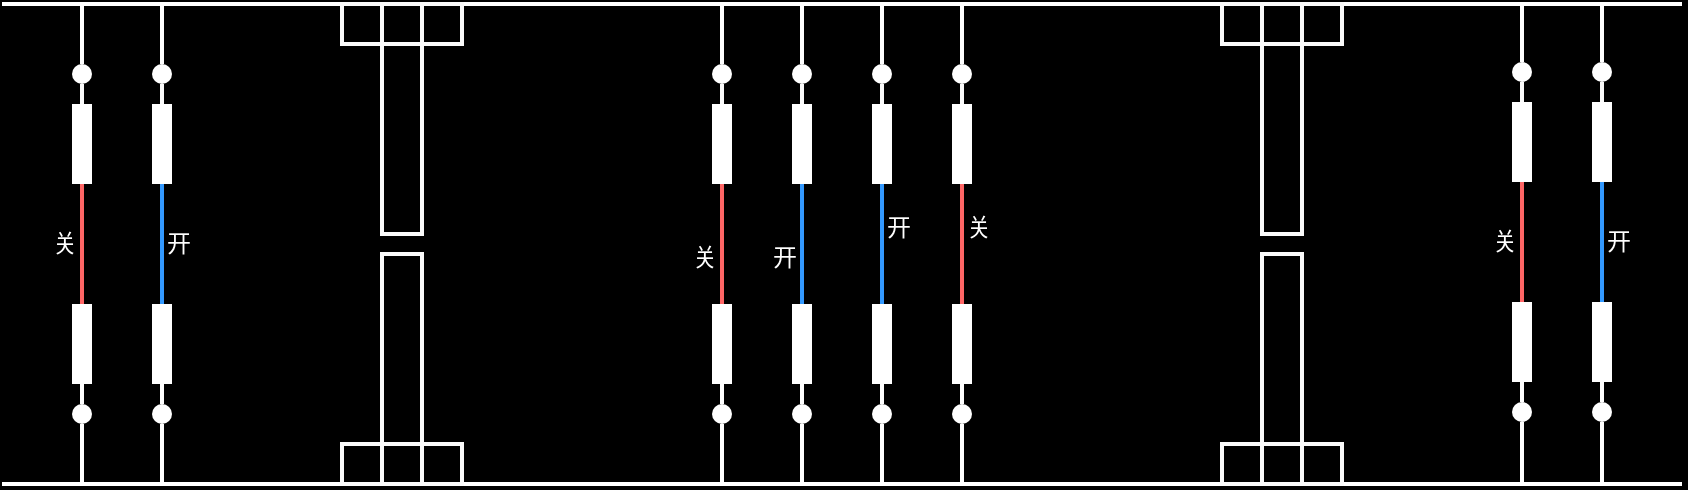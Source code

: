 <mxfile version="24.7.7">
  <diagram name="第 1 页" id="DuzaSTdarFtphROKjx_z">
    <mxGraphModel dx="2048" dy="676" grid="1" gridSize="10" guides="1" tooltips="1" connect="1" arrows="1" fold="1" page="1" pageScale="1" pageWidth="827" pageHeight="1169" background="#000000" math="0" shadow="0">
      <root>
        <mxCell id="0" />
        <mxCell id="1" parent="0" />
        <mxCell id="W-oPfaWnW9vSjHDt-6D7-1" value="" style="endArrow=none;html=1;rounded=0;strokeColor=#FFFFFF;strokeWidth=2;" edge="1" parent="1">
          <mxGeometry width="50" height="50" relative="1" as="geometry">
            <mxPoint y="200" as="sourcePoint" />
            <mxPoint x="840" y="200" as="targetPoint" />
          </mxGeometry>
        </mxCell>
        <mxCell id="W-oPfaWnW9vSjHDt-6D7-2" value="" style="endArrow=none;html=1;rounded=0;strokeColor=#FFFFFF;strokeWidth=2;" edge="1" parent="1">
          <mxGeometry width="50" height="50" relative="1" as="geometry">
            <mxPoint y="440" as="sourcePoint" />
            <mxPoint x="840" y="440" as="targetPoint" />
          </mxGeometry>
        </mxCell>
        <mxCell id="W-oPfaWnW9vSjHDt-6D7-33" value="" style="group" vertex="1" connectable="0" parent="1">
          <mxGeometry x="755" y="199" width="10" height="240" as="geometry" />
        </mxCell>
        <mxCell id="W-oPfaWnW9vSjHDt-6D7-3" value="" style="endArrow=none;html=1;rounded=0;strokeColor=#FFFFFF;strokeWidth=2;" edge="1" parent="W-oPfaWnW9vSjHDt-6D7-33" source="W-oPfaWnW9vSjHDt-6D7-20">
          <mxGeometry width="50" height="50" relative="1" as="geometry">
            <mxPoint x="5" y="210" as="sourcePoint" />
            <mxPoint x="5" as="targetPoint" />
          </mxGeometry>
        </mxCell>
        <mxCell id="W-oPfaWnW9vSjHDt-6D7-25" value="" style="endArrow=none;html=1;rounded=0;strokeColor=#FAFAFA;strokeWidth=2;" edge="1" parent="W-oPfaWnW9vSjHDt-6D7-33" source="W-oPfaWnW9vSjHDt-6D7-26" target="W-oPfaWnW9vSjHDt-6D7-20">
          <mxGeometry width="50" height="50" relative="1" as="geometry">
            <mxPoint x="5" y="210" as="sourcePoint" />
            <mxPoint x="5" as="targetPoint" />
          </mxGeometry>
        </mxCell>
        <mxCell id="W-oPfaWnW9vSjHDt-6D7-20" value="" style="ellipse;whiteSpace=wrap;html=1;aspect=fixed;strokeColor=none;" vertex="1" parent="W-oPfaWnW9vSjHDt-6D7-33">
          <mxGeometry y="30" width="10" height="10" as="geometry" />
        </mxCell>
        <mxCell id="W-oPfaWnW9vSjHDt-6D7-27" value="" style="endArrow=none;html=1;rounded=0;strokeColor=#FF6666;strokeWidth=2;" edge="1" parent="W-oPfaWnW9vSjHDt-6D7-33" source="W-oPfaWnW9vSjHDt-6D7-28" target="W-oPfaWnW9vSjHDt-6D7-26">
          <mxGeometry width="50" height="50" relative="1" as="geometry">
            <mxPoint x="5" y="210" as="sourcePoint" />
            <mxPoint x="5" y="30" as="targetPoint" />
          </mxGeometry>
        </mxCell>
        <mxCell id="W-oPfaWnW9vSjHDt-6D7-26" value="" style="rounded=0;whiteSpace=wrap;html=1;strokeColor=none;" vertex="1" parent="W-oPfaWnW9vSjHDt-6D7-33">
          <mxGeometry y="50" width="10" height="40" as="geometry" />
        </mxCell>
        <mxCell id="W-oPfaWnW9vSjHDt-6D7-30" value="" style="endArrow=none;html=1;rounded=0;strokeColor=#FFFFFF;strokeWidth=2;" edge="1" parent="W-oPfaWnW9vSjHDt-6D7-33" source="W-oPfaWnW9vSjHDt-6D7-31" target="W-oPfaWnW9vSjHDt-6D7-28">
          <mxGeometry width="50" height="50" relative="1" as="geometry">
            <mxPoint x="5" y="210" as="sourcePoint" />
            <mxPoint x="5" y="80" as="targetPoint" />
          </mxGeometry>
        </mxCell>
        <mxCell id="W-oPfaWnW9vSjHDt-6D7-28" value="" style="rounded=0;whiteSpace=wrap;html=1;strokeColor=none;" vertex="1" parent="W-oPfaWnW9vSjHDt-6D7-33">
          <mxGeometry y="150" width="10" height="40" as="geometry" />
        </mxCell>
        <mxCell id="W-oPfaWnW9vSjHDt-6D7-32" value="" style="endArrow=none;html=1;rounded=0;strokeColor=#FFFFFF;strokeWidth=2;" edge="1" parent="W-oPfaWnW9vSjHDt-6D7-33" target="W-oPfaWnW9vSjHDt-6D7-31">
          <mxGeometry width="50" height="50" relative="1" as="geometry">
            <mxPoint x="5" y="240" as="sourcePoint" />
            <mxPoint x="5" y="160" as="targetPoint" />
          </mxGeometry>
        </mxCell>
        <mxCell id="W-oPfaWnW9vSjHDt-6D7-31" value="" style="ellipse;whiteSpace=wrap;html=1;aspect=fixed;strokeColor=none;" vertex="1" parent="W-oPfaWnW9vSjHDt-6D7-33">
          <mxGeometry y="200" width="10" height="10" as="geometry" />
        </mxCell>
        <mxCell id="W-oPfaWnW9vSjHDt-6D7-58" value="" style="group" vertex="1" connectable="0" parent="1">
          <mxGeometry x="795" y="199" width="10" height="240" as="geometry" />
        </mxCell>
        <mxCell id="W-oPfaWnW9vSjHDt-6D7-59" value="" style="endArrow=none;html=1;rounded=0;strokeColor=#FFFFFF;strokeWidth=2;" edge="1" parent="W-oPfaWnW9vSjHDt-6D7-58" source="W-oPfaWnW9vSjHDt-6D7-61">
          <mxGeometry width="50" height="50" relative="1" as="geometry">
            <mxPoint x="5" y="210" as="sourcePoint" />
            <mxPoint x="5" as="targetPoint" />
          </mxGeometry>
        </mxCell>
        <mxCell id="W-oPfaWnW9vSjHDt-6D7-60" value="" style="endArrow=none;html=1;rounded=0;strokeColor=#FAFAFA;strokeWidth=2;" edge="1" parent="W-oPfaWnW9vSjHDt-6D7-58" source="W-oPfaWnW9vSjHDt-6D7-63" target="W-oPfaWnW9vSjHDt-6D7-61">
          <mxGeometry width="50" height="50" relative="1" as="geometry">
            <mxPoint x="5" y="210" as="sourcePoint" />
            <mxPoint x="5" as="targetPoint" />
          </mxGeometry>
        </mxCell>
        <mxCell id="W-oPfaWnW9vSjHDt-6D7-61" value="" style="ellipse;whiteSpace=wrap;html=1;aspect=fixed;strokeColor=none;" vertex="1" parent="W-oPfaWnW9vSjHDt-6D7-58">
          <mxGeometry y="30" width="10" height="10" as="geometry" />
        </mxCell>
        <mxCell id="W-oPfaWnW9vSjHDt-6D7-62" value="" style="endArrow=none;html=1;rounded=0;strokeColor=#3399FF;strokeWidth=2;" edge="1" parent="W-oPfaWnW9vSjHDt-6D7-58" source="W-oPfaWnW9vSjHDt-6D7-65" target="W-oPfaWnW9vSjHDt-6D7-63">
          <mxGeometry width="50" height="50" relative="1" as="geometry">
            <mxPoint x="5" y="210" as="sourcePoint" />
            <mxPoint x="5" y="30" as="targetPoint" />
          </mxGeometry>
        </mxCell>
        <mxCell id="W-oPfaWnW9vSjHDt-6D7-63" value="" style="rounded=0;whiteSpace=wrap;html=1;strokeColor=none;" vertex="1" parent="W-oPfaWnW9vSjHDt-6D7-58">
          <mxGeometry y="50" width="10" height="40" as="geometry" />
        </mxCell>
        <mxCell id="W-oPfaWnW9vSjHDt-6D7-64" value="" style="endArrow=none;html=1;rounded=0;strokeColor=#FFFFFF;strokeWidth=2;" edge="1" parent="W-oPfaWnW9vSjHDt-6D7-58" source="W-oPfaWnW9vSjHDt-6D7-67" target="W-oPfaWnW9vSjHDt-6D7-65">
          <mxGeometry width="50" height="50" relative="1" as="geometry">
            <mxPoint x="5" y="210" as="sourcePoint" />
            <mxPoint x="5" y="80" as="targetPoint" />
          </mxGeometry>
        </mxCell>
        <mxCell id="W-oPfaWnW9vSjHDt-6D7-65" value="" style="rounded=0;whiteSpace=wrap;html=1;strokeColor=none;" vertex="1" parent="W-oPfaWnW9vSjHDt-6D7-58">
          <mxGeometry y="150" width="10" height="40" as="geometry" />
        </mxCell>
        <mxCell id="W-oPfaWnW9vSjHDt-6D7-66" value="" style="endArrow=none;html=1;rounded=0;strokeColor=#FFFFFF;strokeWidth=2;" edge="1" parent="W-oPfaWnW9vSjHDt-6D7-58" target="W-oPfaWnW9vSjHDt-6D7-67">
          <mxGeometry width="50" height="50" relative="1" as="geometry">
            <mxPoint x="5" y="240" as="sourcePoint" />
            <mxPoint x="5" y="160" as="targetPoint" />
          </mxGeometry>
        </mxCell>
        <mxCell id="W-oPfaWnW9vSjHDt-6D7-67" value="" style="ellipse;whiteSpace=wrap;html=1;aspect=fixed;strokeColor=none;" vertex="1" parent="W-oPfaWnW9vSjHDt-6D7-58">
          <mxGeometry y="200" width="10" height="10" as="geometry" />
        </mxCell>
        <mxCell id="W-oPfaWnW9vSjHDt-6D7-83" value="" style="group" vertex="1" connectable="0" parent="1">
          <mxGeometry x="35" y="200" width="10" height="240" as="geometry" />
        </mxCell>
        <mxCell id="W-oPfaWnW9vSjHDt-6D7-84" value="" style="endArrow=none;html=1;rounded=0;strokeColor=#FFFFFF;strokeWidth=2;" edge="1" parent="W-oPfaWnW9vSjHDt-6D7-83" source="W-oPfaWnW9vSjHDt-6D7-86">
          <mxGeometry width="50" height="50" relative="1" as="geometry">
            <mxPoint x="5" y="210" as="sourcePoint" />
            <mxPoint x="5" as="targetPoint" />
          </mxGeometry>
        </mxCell>
        <mxCell id="W-oPfaWnW9vSjHDt-6D7-85" value="" style="endArrow=none;html=1;rounded=0;strokeColor=#FAFAFA;strokeWidth=2;" edge="1" parent="W-oPfaWnW9vSjHDt-6D7-83" source="W-oPfaWnW9vSjHDt-6D7-88" target="W-oPfaWnW9vSjHDt-6D7-86">
          <mxGeometry width="50" height="50" relative="1" as="geometry">
            <mxPoint x="5" y="210" as="sourcePoint" />
            <mxPoint x="5" as="targetPoint" />
          </mxGeometry>
        </mxCell>
        <mxCell id="W-oPfaWnW9vSjHDt-6D7-86" value="" style="ellipse;whiteSpace=wrap;html=1;aspect=fixed;strokeColor=none;" vertex="1" parent="W-oPfaWnW9vSjHDt-6D7-83">
          <mxGeometry y="30" width="10" height="10" as="geometry" />
        </mxCell>
        <mxCell id="W-oPfaWnW9vSjHDt-6D7-87" value="" style="endArrow=none;html=1;rounded=0;strokeColor=#FF6666;strokeWidth=2;" edge="1" parent="W-oPfaWnW9vSjHDt-6D7-83" source="W-oPfaWnW9vSjHDt-6D7-90" target="W-oPfaWnW9vSjHDt-6D7-88">
          <mxGeometry width="50" height="50" relative="1" as="geometry">
            <mxPoint x="5" y="210" as="sourcePoint" />
            <mxPoint x="5" y="30" as="targetPoint" />
          </mxGeometry>
        </mxCell>
        <mxCell id="W-oPfaWnW9vSjHDt-6D7-88" value="" style="rounded=0;whiteSpace=wrap;html=1;strokeColor=none;" vertex="1" parent="W-oPfaWnW9vSjHDt-6D7-83">
          <mxGeometry y="50" width="10" height="40" as="geometry" />
        </mxCell>
        <mxCell id="W-oPfaWnW9vSjHDt-6D7-89" value="" style="endArrow=none;html=1;rounded=0;strokeColor=#FFFFFF;strokeWidth=2;" edge="1" parent="W-oPfaWnW9vSjHDt-6D7-83" source="W-oPfaWnW9vSjHDt-6D7-92" target="W-oPfaWnW9vSjHDt-6D7-90">
          <mxGeometry width="50" height="50" relative="1" as="geometry">
            <mxPoint x="5" y="210" as="sourcePoint" />
            <mxPoint x="5" y="80" as="targetPoint" />
          </mxGeometry>
        </mxCell>
        <mxCell id="W-oPfaWnW9vSjHDt-6D7-90" value="" style="rounded=0;whiteSpace=wrap;html=1;strokeColor=none;" vertex="1" parent="W-oPfaWnW9vSjHDt-6D7-83">
          <mxGeometry y="150" width="10" height="40" as="geometry" />
        </mxCell>
        <mxCell id="W-oPfaWnW9vSjHDt-6D7-91" value="" style="endArrow=none;html=1;rounded=0;strokeColor=#FFFFFF;strokeWidth=2;" edge="1" parent="W-oPfaWnW9vSjHDt-6D7-83" target="W-oPfaWnW9vSjHDt-6D7-92">
          <mxGeometry width="50" height="50" relative="1" as="geometry">
            <mxPoint x="5" y="240" as="sourcePoint" />
            <mxPoint x="5" y="160" as="targetPoint" />
          </mxGeometry>
        </mxCell>
        <mxCell id="W-oPfaWnW9vSjHDt-6D7-92" value="" style="ellipse;whiteSpace=wrap;html=1;aspect=fixed;strokeColor=none;" vertex="1" parent="W-oPfaWnW9vSjHDt-6D7-83">
          <mxGeometry y="200" width="10" height="10" as="geometry" />
        </mxCell>
        <mxCell id="W-oPfaWnW9vSjHDt-6D7-93" value="&lt;font color=&quot;#ffffff&quot;&gt;关&lt;/font&gt;" style="text;html=1;align=center;verticalAlign=middle;whiteSpace=wrap;rounded=0;" vertex="1" parent="W-oPfaWnW9vSjHDt-6D7-83">
          <mxGeometry x="-21" y="110" width="35" height="20" as="geometry" />
        </mxCell>
        <mxCell id="W-oPfaWnW9vSjHDt-6D7-94" value="" style="group" vertex="1" connectable="0" parent="1">
          <mxGeometry x="75" y="200" width="10" height="240" as="geometry" />
        </mxCell>
        <mxCell id="W-oPfaWnW9vSjHDt-6D7-95" value="" style="endArrow=none;html=1;rounded=0;strokeColor=#FFFFFF;strokeWidth=2;" edge="1" parent="W-oPfaWnW9vSjHDt-6D7-94" source="W-oPfaWnW9vSjHDt-6D7-97">
          <mxGeometry width="50" height="50" relative="1" as="geometry">
            <mxPoint x="5" y="210" as="sourcePoint" />
            <mxPoint x="5" as="targetPoint" />
          </mxGeometry>
        </mxCell>
        <mxCell id="W-oPfaWnW9vSjHDt-6D7-96" value="" style="endArrow=none;html=1;rounded=0;strokeColor=#FAFAFA;strokeWidth=2;" edge="1" parent="W-oPfaWnW9vSjHDt-6D7-94" source="W-oPfaWnW9vSjHDt-6D7-99" target="W-oPfaWnW9vSjHDt-6D7-97">
          <mxGeometry width="50" height="50" relative="1" as="geometry">
            <mxPoint x="5" y="210" as="sourcePoint" />
            <mxPoint x="5" as="targetPoint" />
          </mxGeometry>
        </mxCell>
        <mxCell id="W-oPfaWnW9vSjHDt-6D7-97" value="" style="ellipse;whiteSpace=wrap;html=1;aspect=fixed;strokeColor=none;" vertex="1" parent="W-oPfaWnW9vSjHDt-6D7-94">
          <mxGeometry y="30" width="10" height="10" as="geometry" />
        </mxCell>
        <mxCell id="W-oPfaWnW9vSjHDt-6D7-98" value="" style="endArrow=none;html=1;rounded=0;strokeColor=#3399FF;strokeWidth=2;" edge="1" parent="W-oPfaWnW9vSjHDt-6D7-94" source="W-oPfaWnW9vSjHDt-6D7-101" target="W-oPfaWnW9vSjHDt-6D7-99">
          <mxGeometry width="50" height="50" relative="1" as="geometry">
            <mxPoint x="5" y="210" as="sourcePoint" />
            <mxPoint x="5" y="30" as="targetPoint" />
          </mxGeometry>
        </mxCell>
        <mxCell id="W-oPfaWnW9vSjHDt-6D7-99" value="" style="rounded=0;whiteSpace=wrap;html=1;strokeColor=none;" vertex="1" parent="W-oPfaWnW9vSjHDt-6D7-94">
          <mxGeometry y="50" width="10" height="40" as="geometry" />
        </mxCell>
        <mxCell id="W-oPfaWnW9vSjHDt-6D7-100" value="" style="endArrow=none;html=1;rounded=0;strokeColor=#FFFFFF;strokeWidth=2;" edge="1" parent="W-oPfaWnW9vSjHDt-6D7-94" source="W-oPfaWnW9vSjHDt-6D7-103" target="W-oPfaWnW9vSjHDt-6D7-101">
          <mxGeometry width="50" height="50" relative="1" as="geometry">
            <mxPoint x="5" y="210" as="sourcePoint" />
            <mxPoint x="5" y="80" as="targetPoint" />
          </mxGeometry>
        </mxCell>
        <mxCell id="W-oPfaWnW9vSjHDt-6D7-101" value="" style="rounded=0;whiteSpace=wrap;html=1;strokeColor=none;" vertex="1" parent="W-oPfaWnW9vSjHDt-6D7-94">
          <mxGeometry y="150" width="10" height="40" as="geometry" />
        </mxCell>
        <mxCell id="W-oPfaWnW9vSjHDt-6D7-102" value="" style="endArrow=none;html=1;rounded=0;strokeColor=#FFFFFF;strokeWidth=2;" edge="1" parent="W-oPfaWnW9vSjHDt-6D7-94" target="W-oPfaWnW9vSjHDt-6D7-103">
          <mxGeometry width="50" height="50" relative="1" as="geometry">
            <mxPoint x="5" y="240" as="sourcePoint" />
            <mxPoint x="5" y="160" as="targetPoint" />
          </mxGeometry>
        </mxCell>
        <mxCell id="W-oPfaWnW9vSjHDt-6D7-103" value="" style="ellipse;whiteSpace=wrap;html=1;aspect=fixed;strokeColor=none;" vertex="1" parent="W-oPfaWnW9vSjHDt-6D7-94">
          <mxGeometry y="200" width="10" height="10" as="geometry" />
        </mxCell>
        <mxCell id="W-oPfaWnW9vSjHDt-6D7-112" value="" style="group" vertex="1" connectable="0" parent="1">
          <mxGeometry x="610" y="200" width="60" height="240" as="geometry" />
        </mxCell>
        <mxCell id="W-oPfaWnW9vSjHDt-6D7-107" value="" style="rounded=0;whiteSpace=wrap;html=1;fillColor=none;strokeColor=#FAFAFA;strokeWidth=2;" vertex="1" parent="W-oPfaWnW9vSjHDt-6D7-112">
          <mxGeometry width="60" height="20" as="geometry" />
        </mxCell>
        <mxCell id="W-oPfaWnW9vSjHDt-6D7-108" value="" style="rounded=0;whiteSpace=wrap;html=1;fillColor=none;strokeColor=#FAFAFA;strokeWidth=2;" vertex="1" parent="W-oPfaWnW9vSjHDt-6D7-112">
          <mxGeometry x="20" width="20" height="115" as="geometry" />
        </mxCell>
        <mxCell id="W-oPfaWnW9vSjHDt-6D7-109" value="" style="rounded=0;whiteSpace=wrap;html=1;fillColor=none;strokeColor=#FAFAFA;strokeWidth=2;" vertex="1" parent="W-oPfaWnW9vSjHDt-6D7-112">
          <mxGeometry y="220" width="60" height="20" as="geometry" />
        </mxCell>
        <mxCell id="W-oPfaWnW9vSjHDt-6D7-110" value="" style="rounded=0;whiteSpace=wrap;html=1;fillColor=none;strokeColor=#FAFAFA;strokeWidth=2;" vertex="1" parent="W-oPfaWnW9vSjHDt-6D7-112">
          <mxGeometry x="20" y="125" width="20" height="115" as="geometry" />
        </mxCell>
        <mxCell id="W-oPfaWnW9vSjHDt-6D7-113" value="" style="group" vertex="1" connectable="0" parent="1">
          <mxGeometry x="170" y="200" width="60" height="240" as="geometry" />
        </mxCell>
        <mxCell id="W-oPfaWnW9vSjHDt-6D7-114" value="" style="rounded=0;whiteSpace=wrap;html=1;fillColor=none;strokeColor=#FAFAFA;strokeWidth=2;" vertex="1" parent="W-oPfaWnW9vSjHDt-6D7-113">
          <mxGeometry width="60" height="20" as="geometry" />
        </mxCell>
        <mxCell id="W-oPfaWnW9vSjHDt-6D7-115" value="" style="rounded=0;whiteSpace=wrap;html=1;fillColor=none;strokeColor=#FAFAFA;strokeWidth=2;" vertex="1" parent="W-oPfaWnW9vSjHDt-6D7-113">
          <mxGeometry x="20" width="20" height="115" as="geometry" />
        </mxCell>
        <mxCell id="W-oPfaWnW9vSjHDt-6D7-116" value="" style="rounded=0;whiteSpace=wrap;html=1;fillColor=none;strokeColor=#FAFAFA;strokeWidth=2;" vertex="1" parent="W-oPfaWnW9vSjHDt-6D7-113">
          <mxGeometry y="220" width="60" height="20" as="geometry" />
        </mxCell>
        <mxCell id="W-oPfaWnW9vSjHDt-6D7-117" value="" style="rounded=0;whiteSpace=wrap;html=1;fillColor=none;strokeColor=#FAFAFA;strokeWidth=2;" vertex="1" parent="W-oPfaWnW9vSjHDt-6D7-113">
          <mxGeometry x="20" y="125" width="20" height="115" as="geometry" />
        </mxCell>
        <mxCell id="W-oPfaWnW9vSjHDt-6D7-120" value="" style="group" vertex="1" connectable="0" parent="1">
          <mxGeometry x="435" y="200" width="10" height="240" as="geometry" />
        </mxCell>
        <mxCell id="W-oPfaWnW9vSjHDt-6D7-121" value="" style="endArrow=none;html=1;rounded=0;strokeColor=#FFFFFF;strokeWidth=2;" edge="1" parent="W-oPfaWnW9vSjHDt-6D7-120" source="W-oPfaWnW9vSjHDt-6D7-123">
          <mxGeometry width="50" height="50" relative="1" as="geometry">
            <mxPoint x="5" y="210" as="sourcePoint" />
            <mxPoint x="5" as="targetPoint" />
          </mxGeometry>
        </mxCell>
        <mxCell id="W-oPfaWnW9vSjHDt-6D7-122" value="" style="endArrow=none;html=1;rounded=0;strokeColor=#FAFAFA;strokeWidth=2;" edge="1" parent="W-oPfaWnW9vSjHDt-6D7-120" source="W-oPfaWnW9vSjHDt-6D7-125" target="W-oPfaWnW9vSjHDt-6D7-123">
          <mxGeometry width="50" height="50" relative="1" as="geometry">
            <mxPoint x="5" y="210" as="sourcePoint" />
            <mxPoint x="5" as="targetPoint" />
          </mxGeometry>
        </mxCell>
        <mxCell id="W-oPfaWnW9vSjHDt-6D7-123" value="" style="ellipse;whiteSpace=wrap;html=1;aspect=fixed;strokeColor=none;" vertex="1" parent="W-oPfaWnW9vSjHDt-6D7-120">
          <mxGeometry y="30" width="10" height="10" as="geometry" />
        </mxCell>
        <mxCell id="W-oPfaWnW9vSjHDt-6D7-124" value="" style="endArrow=none;html=1;rounded=0;strokeColor=#3399FF;strokeWidth=2;" edge="1" parent="W-oPfaWnW9vSjHDt-6D7-120" source="W-oPfaWnW9vSjHDt-6D7-127" target="W-oPfaWnW9vSjHDt-6D7-125">
          <mxGeometry width="50" height="50" relative="1" as="geometry">
            <mxPoint x="5" y="210" as="sourcePoint" />
            <mxPoint x="5" y="30" as="targetPoint" />
          </mxGeometry>
        </mxCell>
        <mxCell id="W-oPfaWnW9vSjHDt-6D7-125" value="" style="rounded=0;whiteSpace=wrap;html=1;strokeColor=none;" vertex="1" parent="W-oPfaWnW9vSjHDt-6D7-120">
          <mxGeometry y="50" width="10" height="40" as="geometry" />
        </mxCell>
        <mxCell id="W-oPfaWnW9vSjHDt-6D7-126" value="" style="endArrow=none;html=1;rounded=0;strokeColor=#FFFFFF;strokeWidth=2;" edge="1" parent="W-oPfaWnW9vSjHDt-6D7-120" source="W-oPfaWnW9vSjHDt-6D7-129" target="W-oPfaWnW9vSjHDt-6D7-127">
          <mxGeometry width="50" height="50" relative="1" as="geometry">
            <mxPoint x="5" y="210" as="sourcePoint" />
            <mxPoint x="5" y="80" as="targetPoint" />
          </mxGeometry>
        </mxCell>
        <mxCell id="W-oPfaWnW9vSjHDt-6D7-127" value="" style="rounded=0;whiteSpace=wrap;html=1;strokeColor=none;" vertex="1" parent="W-oPfaWnW9vSjHDt-6D7-120">
          <mxGeometry y="150" width="10" height="40" as="geometry" />
        </mxCell>
        <mxCell id="W-oPfaWnW9vSjHDt-6D7-128" value="" style="endArrow=none;html=1;rounded=0;strokeColor=#FFFFFF;strokeWidth=2;" edge="1" parent="W-oPfaWnW9vSjHDt-6D7-120" target="W-oPfaWnW9vSjHDt-6D7-129">
          <mxGeometry width="50" height="50" relative="1" as="geometry">
            <mxPoint x="5" y="240" as="sourcePoint" />
            <mxPoint x="5" y="160" as="targetPoint" />
          </mxGeometry>
        </mxCell>
        <mxCell id="W-oPfaWnW9vSjHDt-6D7-129" value="" style="ellipse;whiteSpace=wrap;html=1;aspect=fixed;strokeColor=none;" vertex="1" parent="W-oPfaWnW9vSjHDt-6D7-120">
          <mxGeometry y="200" width="10" height="10" as="geometry" />
        </mxCell>
        <mxCell id="W-oPfaWnW9vSjHDt-6D7-132" value="" style="group" vertex="1" connectable="0" parent="1">
          <mxGeometry x="395" y="200" width="10" height="240" as="geometry" />
        </mxCell>
        <mxCell id="W-oPfaWnW9vSjHDt-6D7-133" value="" style="endArrow=none;html=1;rounded=0;strokeColor=#FFFFFF;strokeWidth=2;" edge="1" parent="W-oPfaWnW9vSjHDt-6D7-132" source="W-oPfaWnW9vSjHDt-6D7-135">
          <mxGeometry width="50" height="50" relative="1" as="geometry">
            <mxPoint x="5" y="210" as="sourcePoint" />
            <mxPoint x="5" as="targetPoint" />
          </mxGeometry>
        </mxCell>
        <mxCell id="W-oPfaWnW9vSjHDt-6D7-134" value="" style="endArrow=none;html=1;rounded=0;strokeColor=#FAFAFA;strokeWidth=2;" edge="1" parent="W-oPfaWnW9vSjHDt-6D7-132" source="W-oPfaWnW9vSjHDt-6D7-137" target="W-oPfaWnW9vSjHDt-6D7-135">
          <mxGeometry width="50" height="50" relative="1" as="geometry">
            <mxPoint x="5" y="210" as="sourcePoint" />
            <mxPoint x="5" as="targetPoint" />
          </mxGeometry>
        </mxCell>
        <mxCell id="W-oPfaWnW9vSjHDt-6D7-135" value="" style="ellipse;whiteSpace=wrap;html=1;aspect=fixed;strokeColor=none;" vertex="1" parent="W-oPfaWnW9vSjHDt-6D7-132">
          <mxGeometry y="30" width="10" height="10" as="geometry" />
        </mxCell>
        <mxCell id="W-oPfaWnW9vSjHDt-6D7-136" value="" style="endArrow=none;html=1;rounded=0;strokeColor=#3399FF;strokeWidth=2;" edge="1" parent="W-oPfaWnW9vSjHDt-6D7-132" source="W-oPfaWnW9vSjHDt-6D7-139" target="W-oPfaWnW9vSjHDt-6D7-137">
          <mxGeometry width="50" height="50" relative="1" as="geometry">
            <mxPoint x="5" y="210" as="sourcePoint" />
            <mxPoint x="5" y="30" as="targetPoint" />
          </mxGeometry>
        </mxCell>
        <mxCell id="W-oPfaWnW9vSjHDt-6D7-137" value="" style="rounded=0;whiteSpace=wrap;html=1;strokeColor=none;" vertex="1" parent="W-oPfaWnW9vSjHDt-6D7-132">
          <mxGeometry y="50" width="10" height="40" as="geometry" />
        </mxCell>
        <mxCell id="W-oPfaWnW9vSjHDt-6D7-138" value="" style="endArrow=none;html=1;rounded=0;strokeColor=#FFFFFF;strokeWidth=2;" edge="1" parent="W-oPfaWnW9vSjHDt-6D7-132" source="W-oPfaWnW9vSjHDt-6D7-141" target="W-oPfaWnW9vSjHDt-6D7-139">
          <mxGeometry width="50" height="50" relative="1" as="geometry">
            <mxPoint x="5" y="210" as="sourcePoint" />
            <mxPoint x="5" y="80" as="targetPoint" />
          </mxGeometry>
        </mxCell>
        <mxCell id="W-oPfaWnW9vSjHDt-6D7-139" value="" style="rounded=0;whiteSpace=wrap;html=1;strokeColor=none;" vertex="1" parent="W-oPfaWnW9vSjHDt-6D7-132">
          <mxGeometry y="150" width="10" height="40" as="geometry" />
        </mxCell>
        <mxCell id="W-oPfaWnW9vSjHDt-6D7-140" value="" style="endArrow=none;html=1;rounded=0;strokeColor=#FFFFFF;strokeWidth=2;" edge="1" parent="W-oPfaWnW9vSjHDt-6D7-132" target="W-oPfaWnW9vSjHDt-6D7-141">
          <mxGeometry width="50" height="50" relative="1" as="geometry">
            <mxPoint x="5" y="240" as="sourcePoint" />
            <mxPoint x="5" y="160" as="targetPoint" />
          </mxGeometry>
        </mxCell>
        <mxCell id="W-oPfaWnW9vSjHDt-6D7-141" value="" style="ellipse;whiteSpace=wrap;html=1;aspect=fixed;strokeColor=none;" vertex="1" parent="W-oPfaWnW9vSjHDt-6D7-132">
          <mxGeometry y="200" width="10" height="10" as="geometry" />
        </mxCell>
        <mxCell id="W-oPfaWnW9vSjHDt-6D7-142" value="&lt;font color=&quot;#ffffff&quot;&gt;开&lt;/font&gt;" style="text;html=1;align=center;verticalAlign=middle;whiteSpace=wrap;rounded=0;" vertex="1" parent="W-oPfaWnW9vSjHDt-6D7-132">
          <mxGeometry x="-21.5" y="117" width="35" height="20" as="geometry" />
        </mxCell>
        <mxCell id="W-oPfaWnW9vSjHDt-6D7-145" value="" style="group" vertex="1" connectable="0" parent="1">
          <mxGeometry x="475" y="200" width="10" height="240" as="geometry" />
        </mxCell>
        <mxCell id="W-oPfaWnW9vSjHDt-6D7-146" value="" style="endArrow=none;html=1;rounded=0;strokeColor=#FFFFFF;strokeWidth=2;" edge="1" parent="W-oPfaWnW9vSjHDt-6D7-145" source="W-oPfaWnW9vSjHDt-6D7-148">
          <mxGeometry width="50" height="50" relative="1" as="geometry">
            <mxPoint x="5" y="210" as="sourcePoint" />
            <mxPoint x="5" as="targetPoint" />
          </mxGeometry>
        </mxCell>
        <mxCell id="W-oPfaWnW9vSjHDt-6D7-147" value="" style="endArrow=none;html=1;rounded=0;strokeColor=#FAFAFA;strokeWidth=2;" edge="1" parent="W-oPfaWnW9vSjHDt-6D7-145" source="W-oPfaWnW9vSjHDt-6D7-150" target="W-oPfaWnW9vSjHDt-6D7-148">
          <mxGeometry width="50" height="50" relative="1" as="geometry">
            <mxPoint x="5" y="210" as="sourcePoint" />
            <mxPoint x="5" as="targetPoint" />
          </mxGeometry>
        </mxCell>
        <mxCell id="W-oPfaWnW9vSjHDt-6D7-148" value="" style="ellipse;whiteSpace=wrap;html=1;aspect=fixed;strokeColor=none;" vertex="1" parent="W-oPfaWnW9vSjHDt-6D7-145">
          <mxGeometry y="30" width="10" height="10" as="geometry" />
        </mxCell>
        <mxCell id="W-oPfaWnW9vSjHDt-6D7-149" value="" style="endArrow=none;html=1;rounded=0;strokeColor=#FF6666;strokeWidth=2;" edge="1" parent="W-oPfaWnW9vSjHDt-6D7-145" source="W-oPfaWnW9vSjHDt-6D7-152" target="W-oPfaWnW9vSjHDt-6D7-150">
          <mxGeometry width="50" height="50" relative="1" as="geometry">
            <mxPoint x="5" y="210" as="sourcePoint" />
            <mxPoint x="5" y="30" as="targetPoint" />
          </mxGeometry>
        </mxCell>
        <mxCell id="W-oPfaWnW9vSjHDt-6D7-150" value="" style="rounded=0;whiteSpace=wrap;html=1;strokeColor=none;" vertex="1" parent="W-oPfaWnW9vSjHDt-6D7-145">
          <mxGeometry y="50" width="10" height="40" as="geometry" />
        </mxCell>
        <mxCell id="W-oPfaWnW9vSjHDt-6D7-151" value="" style="endArrow=none;html=1;rounded=0;strokeColor=#FFFFFF;strokeWidth=2;" edge="1" parent="W-oPfaWnW9vSjHDt-6D7-145" source="W-oPfaWnW9vSjHDt-6D7-154" target="W-oPfaWnW9vSjHDt-6D7-152">
          <mxGeometry width="50" height="50" relative="1" as="geometry">
            <mxPoint x="5" y="210" as="sourcePoint" />
            <mxPoint x="5" y="80" as="targetPoint" />
          </mxGeometry>
        </mxCell>
        <mxCell id="W-oPfaWnW9vSjHDt-6D7-152" value="" style="rounded=0;whiteSpace=wrap;html=1;strokeColor=none;" vertex="1" parent="W-oPfaWnW9vSjHDt-6D7-145">
          <mxGeometry y="150" width="10" height="40" as="geometry" />
        </mxCell>
        <mxCell id="W-oPfaWnW9vSjHDt-6D7-153" value="" style="endArrow=none;html=1;rounded=0;strokeColor=#FFFFFF;strokeWidth=2;" edge="1" parent="W-oPfaWnW9vSjHDt-6D7-145" target="W-oPfaWnW9vSjHDt-6D7-154">
          <mxGeometry width="50" height="50" relative="1" as="geometry">
            <mxPoint x="5" y="240" as="sourcePoint" />
            <mxPoint x="5" y="160" as="targetPoint" />
          </mxGeometry>
        </mxCell>
        <mxCell id="W-oPfaWnW9vSjHDt-6D7-154" value="" style="ellipse;whiteSpace=wrap;html=1;aspect=fixed;strokeColor=none;" vertex="1" parent="W-oPfaWnW9vSjHDt-6D7-145">
          <mxGeometry y="200" width="10" height="10" as="geometry" />
        </mxCell>
        <mxCell id="W-oPfaWnW9vSjHDt-6D7-156" value="" style="group" vertex="1" connectable="0" parent="1">
          <mxGeometry x="355" y="200" width="10" height="240" as="geometry" />
        </mxCell>
        <mxCell id="W-oPfaWnW9vSjHDt-6D7-157" value="" style="endArrow=none;html=1;rounded=0;strokeColor=#FFFFFF;strokeWidth=2;" edge="1" parent="W-oPfaWnW9vSjHDt-6D7-156" source="W-oPfaWnW9vSjHDt-6D7-159">
          <mxGeometry width="50" height="50" relative="1" as="geometry">
            <mxPoint x="5" y="210" as="sourcePoint" />
            <mxPoint x="5" as="targetPoint" />
          </mxGeometry>
        </mxCell>
        <mxCell id="W-oPfaWnW9vSjHDt-6D7-158" value="" style="endArrow=none;html=1;rounded=0;strokeColor=#FAFAFA;strokeWidth=2;" edge="1" parent="W-oPfaWnW9vSjHDt-6D7-156" source="W-oPfaWnW9vSjHDt-6D7-161" target="W-oPfaWnW9vSjHDt-6D7-159">
          <mxGeometry width="50" height="50" relative="1" as="geometry">
            <mxPoint x="5" y="210" as="sourcePoint" />
            <mxPoint x="5" as="targetPoint" />
          </mxGeometry>
        </mxCell>
        <mxCell id="W-oPfaWnW9vSjHDt-6D7-159" value="" style="ellipse;whiteSpace=wrap;html=1;aspect=fixed;strokeColor=none;" vertex="1" parent="W-oPfaWnW9vSjHDt-6D7-156">
          <mxGeometry y="30" width="10" height="10" as="geometry" />
        </mxCell>
        <mxCell id="W-oPfaWnW9vSjHDt-6D7-160" value="" style="endArrow=none;html=1;rounded=0;strokeColor=#FF6666;strokeWidth=2;" edge="1" parent="W-oPfaWnW9vSjHDt-6D7-156" source="W-oPfaWnW9vSjHDt-6D7-163" target="W-oPfaWnW9vSjHDt-6D7-161">
          <mxGeometry width="50" height="50" relative="1" as="geometry">
            <mxPoint x="5" y="210" as="sourcePoint" />
            <mxPoint x="5" y="30" as="targetPoint" />
          </mxGeometry>
        </mxCell>
        <mxCell id="W-oPfaWnW9vSjHDt-6D7-161" value="" style="rounded=0;whiteSpace=wrap;html=1;strokeColor=none;" vertex="1" parent="W-oPfaWnW9vSjHDt-6D7-156">
          <mxGeometry y="50" width="10" height="40" as="geometry" />
        </mxCell>
        <mxCell id="W-oPfaWnW9vSjHDt-6D7-162" value="" style="endArrow=none;html=1;rounded=0;strokeColor=#FFFFFF;strokeWidth=2;" edge="1" parent="W-oPfaWnW9vSjHDt-6D7-156" source="W-oPfaWnW9vSjHDt-6D7-165" target="W-oPfaWnW9vSjHDt-6D7-163">
          <mxGeometry width="50" height="50" relative="1" as="geometry">
            <mxPoint x="5" y="210" as="sourcePoint" />
            <mxPoint x="5" y="80" as="targetPoint" />
          </mxGeometry>
        </mxCell>
        <mxCell id="W-oPfaWnW9vSjHDt-6D7-163" value="" style="rounded=0;whiteSpace=wrap;html=1;strokeColor=none;" vertex="1" parent="W-oPfaWnW9vSjHDt-6D7-156">
          <mxGeometry y="150" width="10" height="40" as="geometry" />
        </mxCell>
        <mxCell id="W-oPfaWnW9vSjHDt-6D7-164" value="" style="endArrow=none;html=1;rounded=0;strokeColor=#FFFFFF;strokeWidth=2;" edge="1" parent="W-oPfaWnW9vSjHDt-6D7-156" target="W-oPfaWnW9vSjHDt-6D7-165">
          <mxGeometry width="50" height="50" relative="1" as="geometry">
            <mxPoint x="5" y="240" as="sourcePoint" />
            <mxPoint x="5" y="160" as="targetPoint" />
          </mxGeometry>
        </mxCell>
        <mxCell id="W-oPfaWnW9vSjHDt-6D7-165" value="" style="ellipse;whiteSpace=wrap;html=1;aspect=fixed;strokeColor=none;" vertex="1" parent="W-oPfaWnW9vSjHDt-6D7-156">
          <mxGeometry y="200" width="10" height="10" as="geometry" />
        </mxCell>
        <mxCell id="W-oPfaWnW9vSjHDt-6D7-166" value="&lt;font color=&quot;#ffffff&quot;&gt;关&lt;/font&gt;" style="text;html=1;align=center;verticalAlign=middle;whiteSpace=wrap;rounded=0;" vertex="1" parent="W-oPfaWnW9vSjHDt-6D7-156">
          <mxGeometry x="-21.5" y="117" width="35" height="20" as="geometry" />
        </mxCell>
        <mxCell id="W-oPfaWnW9vSjHDt-6D7-104" value="&lt;font color=&quot;#ffffff&quot;&gt;开&lt;/font&gt;" style="text;html=1;align=center;verticalAlign=middle;whiteSpace=wrap;rounded=0;" vertex="1" parent="1">
          <mxGeometry x="71" y="310" width="35" height="20" as="geometry" />
        </mxCell>
        <mxCell id="W-oPfaWnW9vSjHDt-6D7-44" value="&lt;font color=&quot;#ffffff&quot;&gt;关&lt;/font&gt;" style="text;html=1;align=center;verticalAlign=middle;whiteSpace=wrap;rounded=0;" vertex="1" parent="1">
          <mxGeometry x="734" y="309" width="35" height="20" as="geometry" />
        </mxCell>
        <mxCell id="W-oPfaWnW9vSjHDt-6D7-68" value="&lt;font color=&quot;#ffffff&quot;&gt;开&lt;/font&gt;" style="text;html=1;align=center;verticalAlign=middle;whiteSpace=wrap;rounded=0;" vertex="1" parent="1">
          <mxGeometry x="791" y="309" width="35" height="20" as="geometry" />
        </mxCell>
        <mxCell id="W-oPfaWnW9vSjHDt-6D7-130" value="&lt;font color=&quot;#ffffff&quot;&gt;开&lt;/font&gt;" style="text;html=1;align=center;verticalAlign=middle;whiteSpace=wrap;rounded=0;" vertex="1" parent="1">
          <mxGeometry x="431" y="302" width="35" height="20" as="geometry" />
        </mxCell>
        <mxCell id="W-oPfaWnW9vSjHDt-6D7-155" value="&lt;font color=&quot;#ffffff&quot;&gt;关&lt;/font&gt;" style="text;html=1;align=center;verticalAlign=middle;whiteSpace=wrap;rounded=0;" vertex="1" parent="1">
          <mxGeometry x="471" y="302" width="35" height="20" as="geometry" />
        </mxCell>
      </root>
    </mxGraphModel>
  </diagram>
</mxfile>
